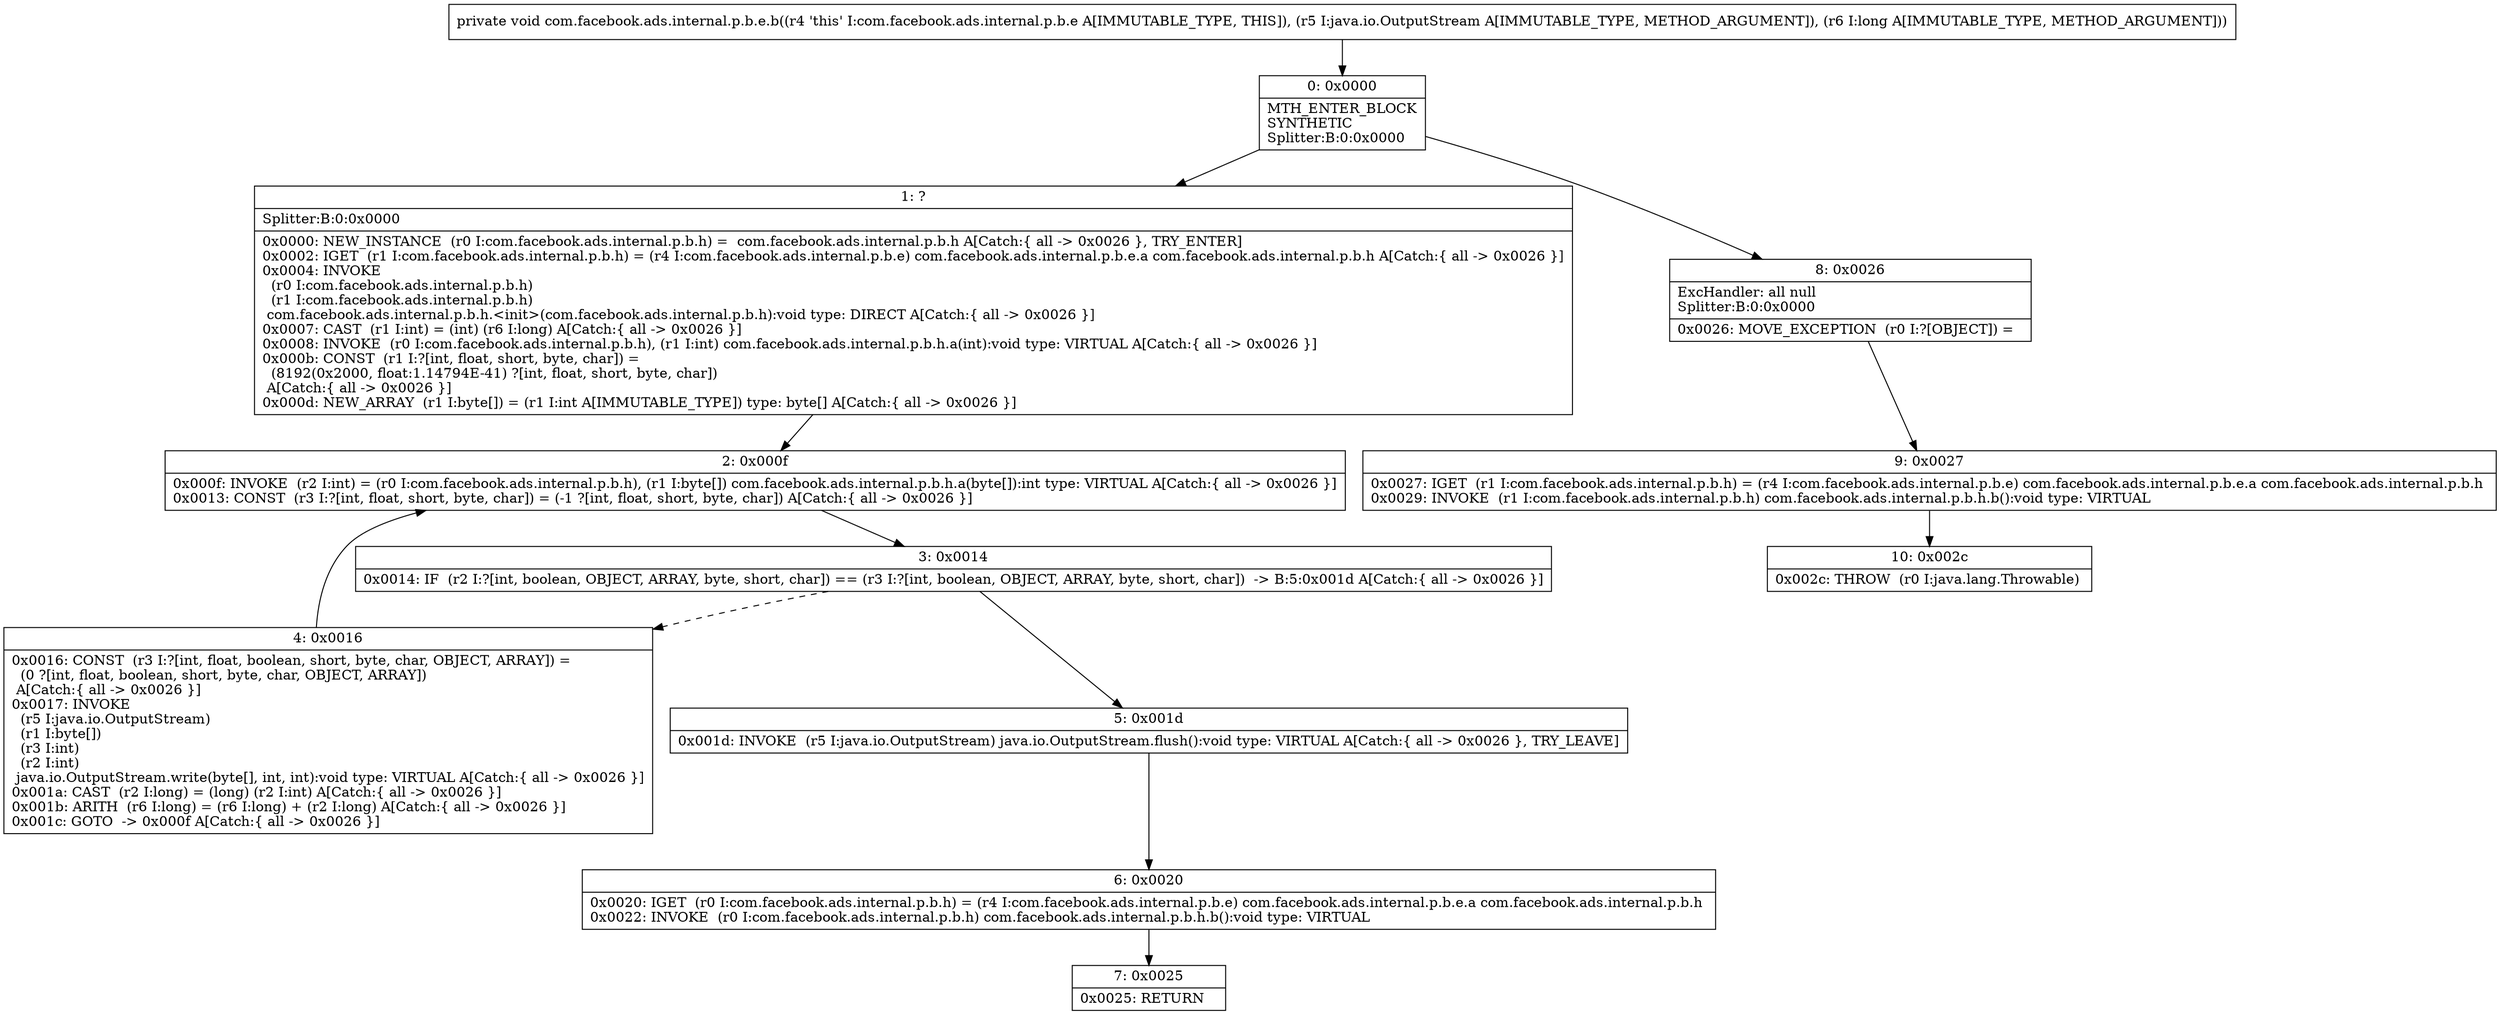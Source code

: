 digraph "CFG forcom.facebook.ads.internal.p.b.e.b(Ljava\/io\/OutputStream;J)V" {
Node_0 [shape=record,label="{0\:\ 0x0000|MTH_ENTER_BLOCK\lSYNTHETIC\lSplitter:B:0:0x0000\l}"];
Node_1 [shape=record,label="{1\:\ ?|Splitter:B:0:0x0000\l|0x0000: NEW_INSTANCE  (r0 I:com.facebook.ads.internal.p.b.h) =  com.facebook.ads.internal.p.b.h A[Catch:\{ all \-\> 0x0026 \}, TRY_ENTER]\l0x0002: IGET  (r1 I:com.facebook.ads.internal.p.b.h) = (r4 I:com.facebook.ads.internal.p.b.e) com.facebook.ads.internal.p.b.e.a com.facebook.ads.internal.p.b.h A[Catch:\{ all \-\> 0x0026 \}]\l0x0004: INVOKE  \l  (r0 I:com.facebook.ads.internal.p.b.h)\l  (r1 I:com.facebook.ads.internal.p.b.h)\l com.facebook.ads.internal.p.b.h.\<init\>(com.facebook.ads.internal.p.b.h):void type: DIRECT A[Catch:\{ all \-\> 0x0026 \}]\l0x0007: CAST  (r1 I:int) = (int) (r6 I:long) A[Catch:\{ all \-\> 0x0026 \}]\l0x0008: INVOKE  (r0 I:com.facebook.ads.internal.p.b.h), (r1 I:int) com.facebook.ads.internal.p.b.h.a(int):void type: VIRTUAL A[Catch:\{ all \-\> 0x0026 \}]\l0x000b: CONST  (r1 I:?[int, float, short, byte, char]) = \l  (8192(0x2000, float:1.14794E\-41) ?[int, float, short, byte, char])\l A[Catch:\{ all \-\> 0x0026 \}]\l0x000d: NEW_ARRAY  (r1 I:byte[]) = (r1 I:int A[IMMUTABLE_TYPE]) type: byte[] A[Catch:\{ all \-\> 0x0026 \}]\l}"];
Node_2 [shape=record,label="{2\:\ 0x000f|0x000f: INVOKE  (r2 I:int) = (r0 I:com.facebook.ads.internal.p.b.h), (r1 I:byte[]) com.facebook.ads.internal.p.b.h.a(byte[]):int type: VIRTUAL A[Catch:\{ all \-\> 0x0026 \}]\l0x0013: CONST  (r3 I:?[int, float, short, byte, char]) = (\-1 ?[int, float, short, byte, char]) A[Catch:\{ all \-\> 0x0026 \}]\l}"];
Node_3 [shape=record,label="{3\:\ 0x0014|0x0014: IF  (r2 I:?[int, boolean, OBJECT, ARRAY, byte, short, char]) == (r3 I:?[int, boolean, OBJECT, ARRAY, byte, short, char])  \-\> B:5:0x001d A[Catch:\{ all \-\> 0x0026 \}]\l}"];
Node_4 [shape=record,label="{4\:\ 0x0016|0x0016: CONST  (r3 I:?[int, float, boolean, short, byte, char, OBJECT, ARRAY]) = \l  (0 ?[int, float, boolean, short, byte, char, OBJECT, ARRAY])\l A[Catch:\{ all \-\> 0x0026 \}]\l0x0017: INVOKE  \l  (r5 I:java.io.OutputStream)\l  (r1 I:byte[])\l  (r3 I:int)\l  (r2 I:int)\l java.io.OutputStream.write(byte[], int, int):void type: VIRTUAL A[Catch:\{ all \-\> 0x0026 \}]\l0x001a: CAST  (r2 I:long) = (long) (r2 I:int) A[Catch:\{ all \-\> 0x0026 \}]\l0x001b: ARITH  (r6 I:long) = (r6 I:long) + (r2 I:long) A[Catch:\{ all \-\> 0x0026 \}]\l0x001c: GOTO  \-\> 0x000f A[Catch:\{ all \-\> 0x0026 \}]\l}"];
Node_5 [shape=record,label="{5\:\ 0x001d|0x001d: INVOKE  (r5 I:java.io.OutputStream) java.io.OutputStream.flush():void type: VIRTUAL A[Catch:\{ all \-\> 0x0026 \}, TRY_LEAVE]\l}"];
Node_6 [shape=record,label="{6\:\ 0x0020|0x0020: IGET  (r0 I:com.facebook.ads.internal.p.b.h) = (r4 I:com.facebook.ads.internal.p.b.e) com.facebook.ads.internal.p.b.e.a com.facebook.ads.internal.p.b.h \l0x0022: INVOKE  (r0 I:com.facebook.ads.internal.p.b.h) com.facebook.ads.internal.p.b.h.b():void type: VIRTUAL \l}"];
Node_7 [shape=record,label="{7\:\ 0x0025|0x0025: RETURN   \l}"];
Node_8 [shape=record,label="{8\:\ 0x0026|ExcHandler: all null\lSplitter:B:0:0x0000\l|0x0026: MOVE_EXCEPTION  (r0 I:?[OBJECT]) =  \l}"];
Node_9 [shape=record,label="{9\:\ 0x0027|0x0027: IGET  (r1 I:com.facebook.ads.internal.p.b.h) = (r4 I:com.facebook.ads.internal.p.b.e) com.facebook.ads.internal.p.b.e.a com.facebook.ads.internal.p.b.h \l0x0029: INVOKE  (r1 I:com.facebook.ads.internal.p.b.h) com.facebook.ads.internal.p.b.h.b():void type: VIRTUAL \l}"];
Node_10 [shape=record,label="{10\:\ 0x002c|0x002c: THROW  (r0 I:java.lang.Throwable) \l}"];
MethodNode[shape=record,label="{private void com.facebook.ads.internal.p.b.e.b((r4 'this' I:com.facebook.ads.internal.p.b.e A[IMMUTABLE_TYPE, THIS]), (r5 I:java.io.OutputStream A[IMMUTABLE_TYPE, METHOD_ARGUMENT]), (r6 I:long A[IMMUTABLE_TYPE, METHOD_ARGUMENT])) }"];
MethodNode -> Node_0;
Node_0 -> Node_1;
Node_0 -> Node_8;
Node_1 -> Node_2;
Node_2 -> Node_3;
Node_3 -> Node_4[style=dashed];
Node_3 -> Node_5;
Node_4 -> Node_2;
Node_5 -> Node_6;
Node_6 -> Node_7;
Node_8 -> Node_9;
Node_9 -> Node_10;
}

